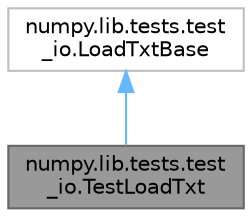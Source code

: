 digraph "numpy.lib.tests.test_io.TestLoadTxt"
{
 // LATEX_PDF_SIZE
  bgcolor="transparent";
  edge [fontname=Helvetica,fontsize=10,labelfontname=Helvetica,labelfontsize=10];
  node [fontname=Helvetica,fontsize=10,shape=box,height=0.2,width=0.4];
  Node1 [id="Node000001",label="numpy.lib.tests.test\l_io.TestLoadTxt",height=0.2,width=0.4,color="gray40", fillcolor="grey60", style="filled", fontcolor="black",tooltip=" "];
  Node2 -> Node1 [id="edge1_Node000001_Node000002",dir="back",color="steelblue1",style="solid",tooltip=" "];
  Node2 [id="Node000002",label="numpy.lib.tests.test\l_io.LoadTxtBase",height=0.2,width=0.4,color="grey75", fillcolor="white", style="filled",URL="$d7/d1a/classnumpy_1_1lib_1_1tests_1_1test__io_1_1LoadTxtBase.html",tooltip=" "];
}
